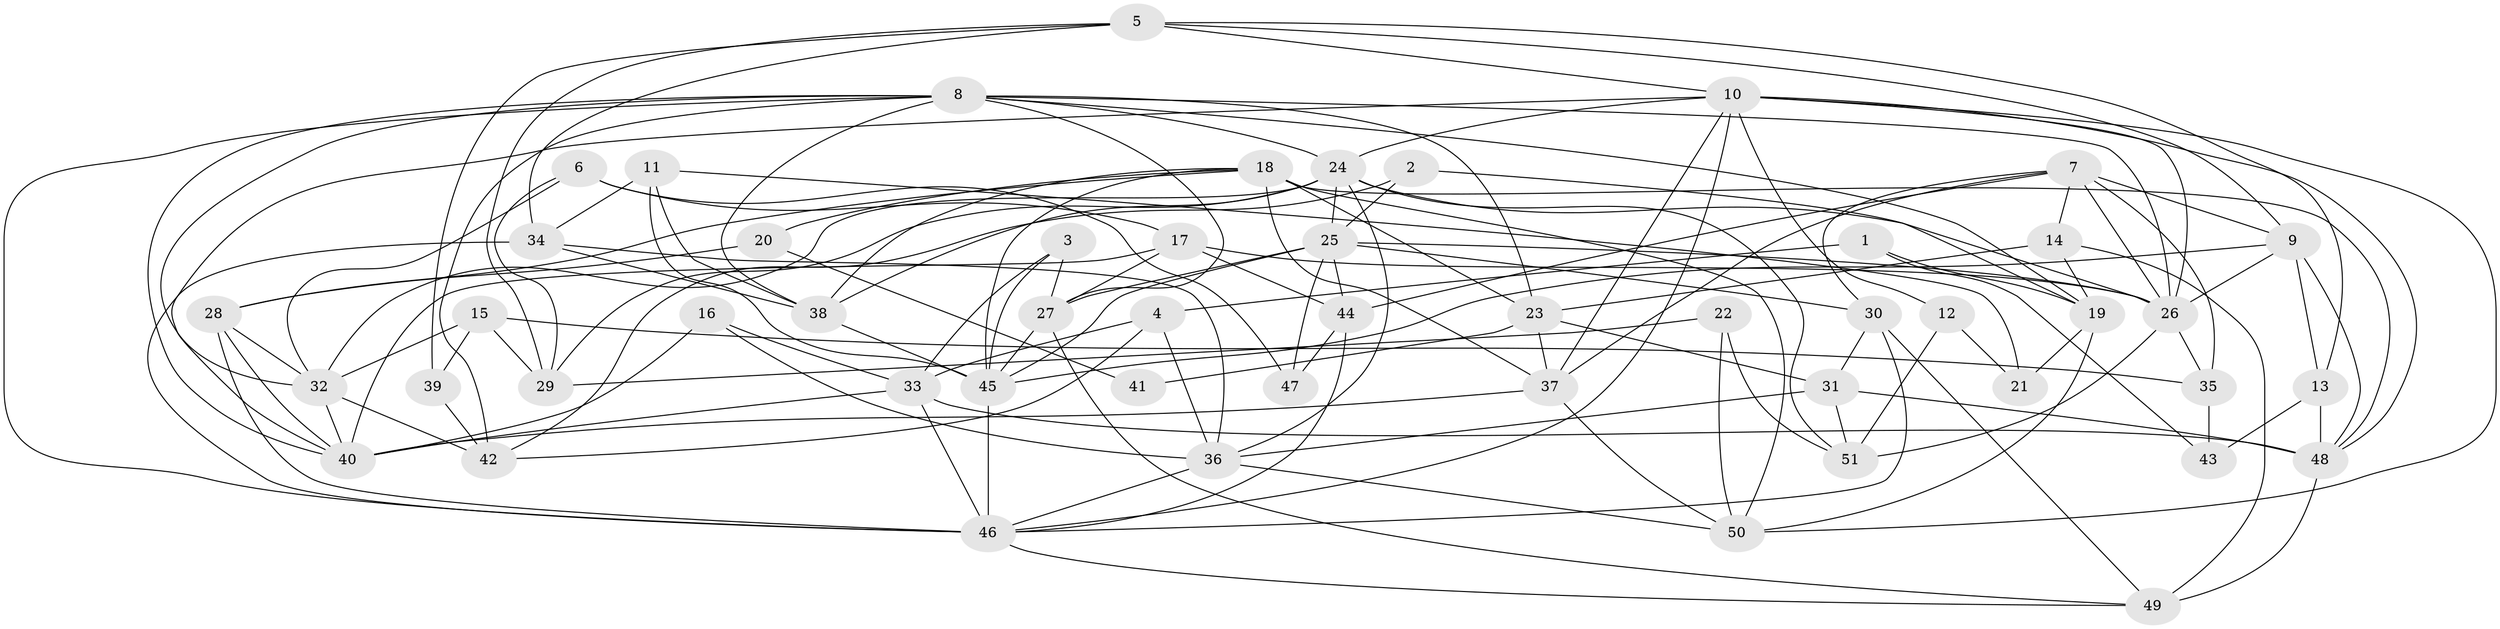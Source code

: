 // original degree distribution, {4: 0.3137254901960784, 3: 0.2549019607843137, 6: 0.09803921568627451, 5: 0.18627450980392157, 2: 0.11764705882352941, 7: 0.0196078431372549, 9: 0.00980392156862745}
// Generated by graph-tools (version 1.1) at 2025/02/03/09/25 03:02:04]
// undirected, 51 vertices, 137 edges
graph export_dot {
graph [start="1"]
  node [color=gray90,style=filled];
  1;
  2;
  3;
  4;
  5;
  6;
  7;
  8;
  9;
  10;
  11;
  12;
  13;
  14;
  15;
  16;
  17;
  18;
  19;
  20;
  21;
  22;
  23;
  24;
  25;
  26;
  27;
  28;
  29;
  30;
  31;
  32;
  33;
  34;
  35;
  36;
  37;
  38;
  39;
  40;
  41;
  42;
  43;
  44;
  45;
  46;
  47;
  48;
  49;
  50;
  51;
  1 -- 4 [weight=1.0];
  1 -- 19 [weight=1.0];
  1 -- 43 [weight=1.0];
  2 -- 19 [weight=1.0];
  2 -- 25 [weight=1.0];
  2 -- 42 [weight=1.0];
  3 -- 27 [weight=2.0];
  3 -- 33 [weight=2.0];
  3 -- 45 [weight=1.0];
  4 -- 33 [weight=1.0];
  4 -- 36 [weight=2.0];
  4 -- 42 [weight=1.0];
  5 -- 9 [weight=1.0];
  5 -- 10 [weight=1.0];
  5 -- 13 [weight=1.0];
  5 -- 29 [weight=1.0];
  5 -- 34 [weight=1.0];
  5 -- 39 [weight=1.0];
  6 -- 17 [weight=1.0];
  6 -- 29 [weight=1.0];
  6 -- 32 [weight=1.0];
  6 -- 47 [weight=1.0];
  7 -- 9 [weight=1.0];
  7 -- 14 [weight=1.0];
  7 -- 26 [weight=1.0];
  7 -- 30 [weight=1.0];
  7 -- 35 [weight=2.0];
  7 -- 37 [weight=1.0];
  7 -- 44 [weight=1.0];
  8 -- 19 [weight=1.0];
  8 -- 23 [weight=1.0];
  8 -- 24 [weight=1.0];
  8 -- 26 [weight=1.0];
  8 -- 27 [weight=1.0];
  8 -- 32 [weight=1.0];
  8 -- 38 [weight=1.0];
  8 -- 40 [weight=1.0];
  8 -- 42 [weight=1.0];
  8 -- 46 [weight=1.0];
  9 -- 13 [weight=1.0];
  9 -- 26 [weight=1.0];
  9 -- 45 [weight=1.0];
  9 -- 48 [weight=1.0];
  10 -- 12 [weight=1.0];
  10 -- 24 [weight=1.0];
  10 -- 26 [weight=2.0];
  10 -- 37 [weight=1.0];
  10 -- 40 [weight=1.0];
  10 -- 46 [weight=1.0];
  10 -- 48 [weight=1.0];
  10 -- 50 [weight=1.0];
  11 -- 21 [weight=1.0];
  11 -- 34 [weight=1.0];
  11 -- 38 [weight=1.0];
  11 -- 45 [weight=1.0];
  12 -- 21 [weight=1.0];
  12 -- 51 [weight=2.0];
  13 -- 43 [weight=1.0];
  13 -- 48 [weight=1.0];
  14 -- 19 [weight=1.0];
  14 -- 23 [weight=1.0];
  14 -- 49 [weight=1.0];
  15 -- 29 [weight=2.0];
  15 -- 32 [weight=2.0];
  15 -- 35 [weight=1.0];
  15 -- 39 [weight=1.0];
  16 -- 33 [weight=1.0];
  16 -- 36 [weight=1.0];
  16 -- 40 [weight=1.0];
  17 -- 26 [weight=1.0];
  17 -- 27 [weight=2.0];
  17 -- 40 [weight=1.0];
  17 -- 44 [weight=1.0];
  18 -- 20 [weight=1.0];
  18 -- 23 [weight=1.0];
  18 -- 28 [weight=2.0];
  18 -- 37 [weight=1.0];
  18 -- 38 [weight=1.0];
  18 -- 45 [weight=1.0];
  18 -- 48 [weight=1.0];
  18 -- 50 [weight=1.0];
  19 -- 21 [weight=1.0];
  19 -- 50 [weight=2.0];
  20 -- 28 [weight=1.0];
  20 -- 41 [weight=1.0];
  22 -- 29 [weight=1.0];
  22 -- 50 [weight=1.0];
  22 -- 51 [weight=1.0];
  23 -- 31 [weight=1.0];
  23 -- 37 [weight=1.0];
  23 -- 41 [weight=1.0];
  24 -- 25 [weight=1.0];
  24 -- 26 [weight=1.0];
  24 -- 29 [weight=1.0];
  24 -- 32 [weight=1.0];
  24 -- 36 [weight=1.0];
  24 -- 38 [weight=1.0];
  24 -- 51 [weight=1.0];
  25 -- 26 [weight=1.0];
  25 -- 27 [weight=1.0];
  25 -- 30 [weight=1.0];
  25 -- 44 [weight=1.0];
  25 -- 45 [weight=2.0];
  25 -- 47 [weight=1.0];
  26 -- 35 [weight=2.0];
  26 -- 51 [weight=1.0];
  27 -- 45 [weight=1.0];
  27 -- 49 [weight=1.0];
  28 -- 32 [weight=2.0];
  28 -- 40 [weight=1.0];
  28 -- 46 [weight=1.0];
  30 -- 31 [weight=1.0];
  30 -- 46 [weight=1.0];
  30 -- 49 [weight=1.0];
  31 -- 36 [weight=1.0];
  31 -- 48 [weight=1.0];
  31 -- 51 [weight=1.0];
  32 -- 40 [weight=1.0];
  32 -- 42 [weight=1.0];
  33 -- 40 [weight=1.0];
  33 -- 46 [weight=1.0];
  33 -- 48 [weight=1.0];
  34 -- 36 [weight=1.0];
  34 -- 38 [weight=1.0];
  34 -- 46 [weight=1.0];
  35 -- 43 [weight=1.0];
  36 -- 46 [weight=1.0];
  36 -- 50 [weight=1.0];
  37 -- 40 [weight=1.0];
  37 -- 50 [weight=1.0];
  38 -- 45 [weight=1.0];
  39 -- 42 [weight=1.0];
  44 -- 46 [weight=1.0];
  44 -- 47 [weight=1.0];
  45 -- 46 [weight=1.0];
  46 -- 49 [weight=1.0];
  48 -- 49 [weight=1.0];
}
